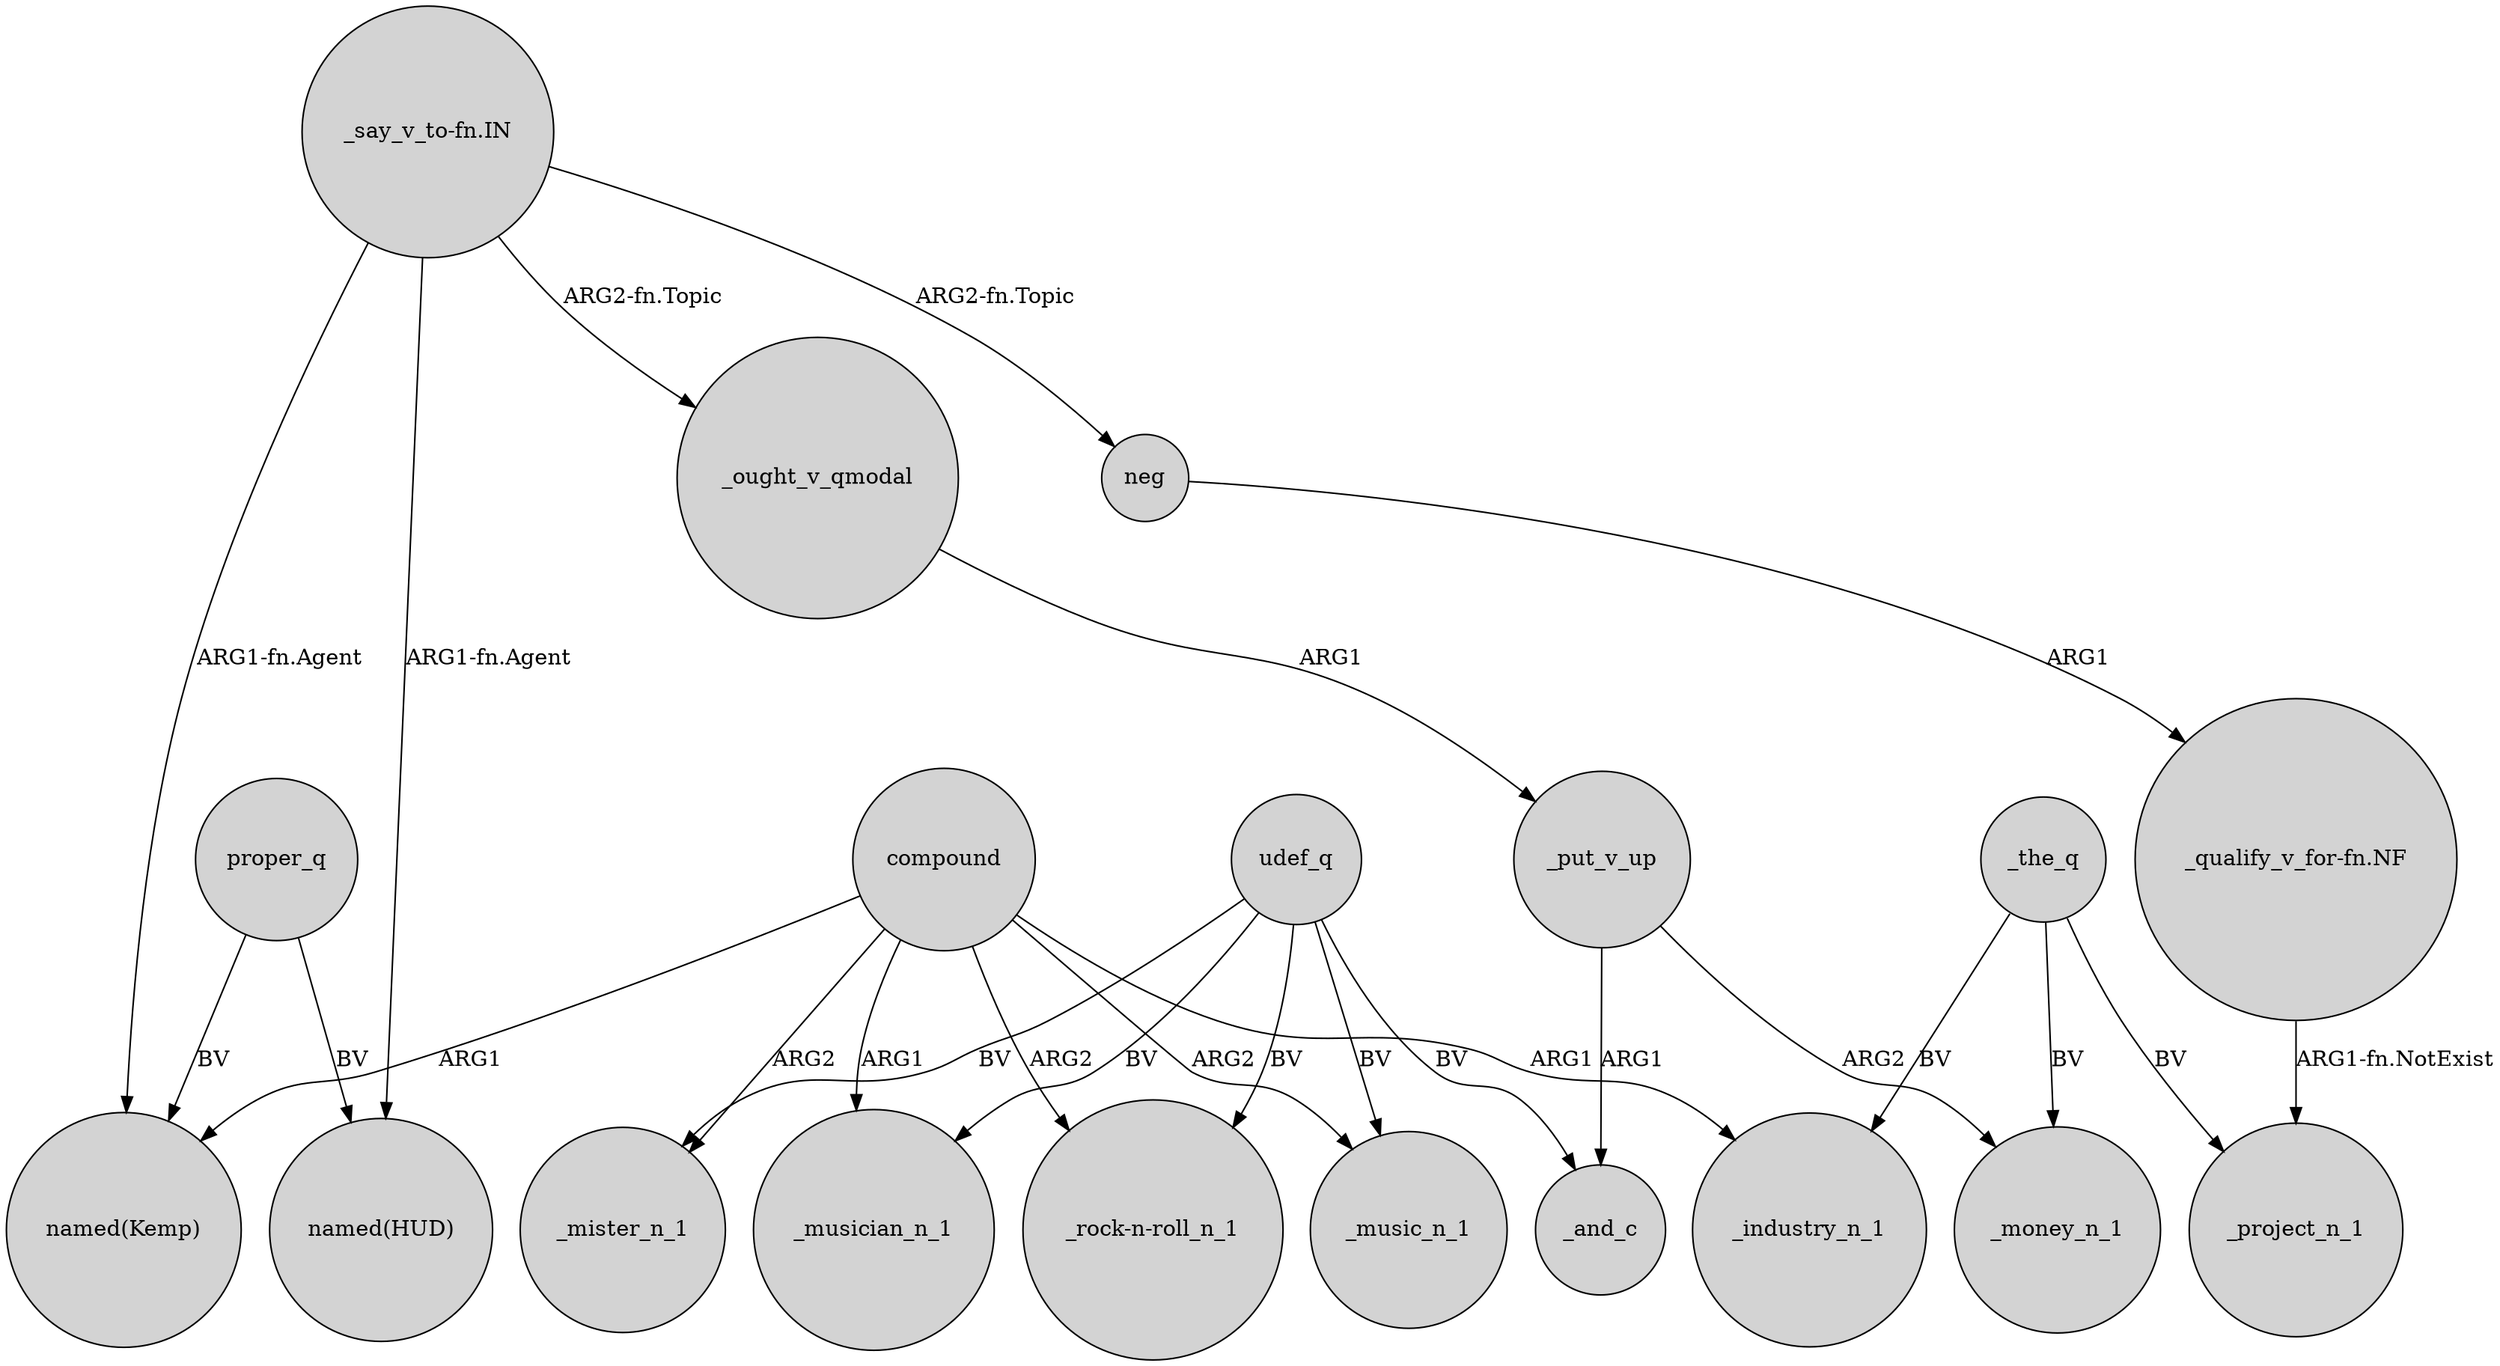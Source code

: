 digraph {
	node [shape=circle style=filled]
	"_say_v_to-fn.IN" -> "named(Kemp)" [label="ARG1-fn.Agent"]
	proper_q -> "named(Kemp)" [label=BV]
	_the_q -> _money_n_1 [label=BV]
	proper_q -> "named(HUD)" [label=BV]
	"_say_v_to-fn.IN" -> _ought_v_qmodal [label="ARG2-fn.Topic"]
	compound -> _mister_n_1 [label=ARG2]
	_the_q -> _project_n_1 [label=BV]
	udef_q -> _mister_n_1 [label=BV]
	compound -> _industry_n_1 [label=ARG1]
	compound -> "named(Kemp)" [label=ARG1]
	_the_q -> _industry_n_1 [label=BV]
	"_say_v_to-fn.IN" -> "named(HUD)" [label="ARG1-fn.Agent"]
	compound -> _musician_n_1 [label=ARG1]
	_ought_v_qmodal -> _put_v_up [label=ARG1]
	_put_v_up -> _money_n_1 [label=ARG2]
	neg -> "_qualify_v_for-fn.NF" [label=ARG1]
	udef_q -> _musician_n_1 [label=BV]
	udef_q -> "_rock-n-roll_n_1" [label=BV]
	compound -> _music_n_1 [label=ARG2]
	"_qualify_v_for-fn.NF" -> _project_n_1 [label="ARG1-fn.NotExist"]
	compound -> "_rock-n-roll_n_1" [label=ARG2]
	"_say_v_to-fn.IN" -> neg [label="ARG2-fn.Topic"]
	_put_v_up -> _and_c [label=ARG1]
	udef_q -> _and_c [label=BV]
	udef_q -> _music_n_1 [label=BV]
}
